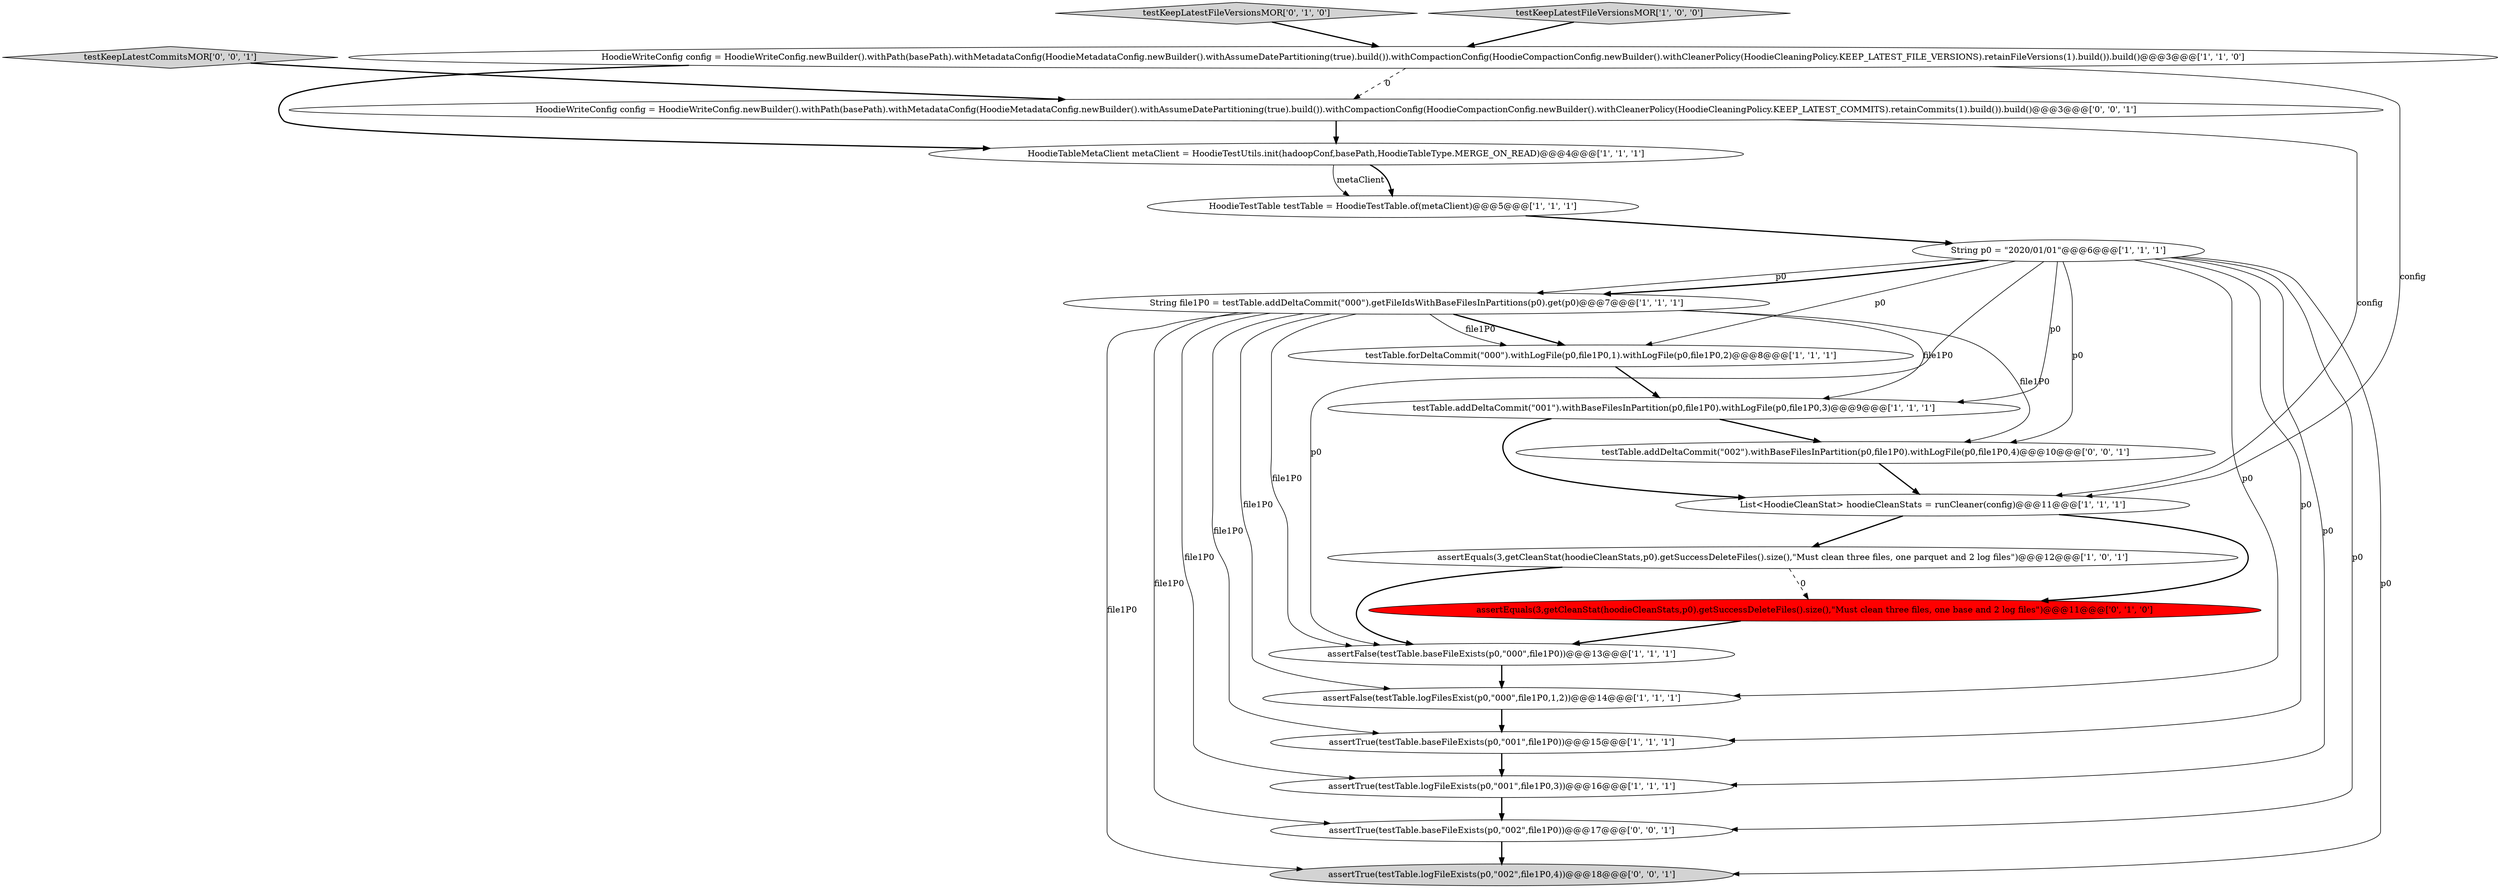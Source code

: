 digraph {
15 [style = filled, label = "testKeepLatestFileVersionsMOR['0', '1', '0']", fillcolor = lightgray, shape = diamond image = "AAA0AAABBB2BBB"];
12 [style = filled, label = "String p0 = \"2020/01/01\"@@@6@@@['1', '1', '1']", fillcolor = white, shape = ellipse image = "AAA0AAABBB1BBB"];
1 [style = filled, label = "assertFalse(testTable.baseFileExists(p0,\"000\",file1P0))@@@13@@@['1', '1', '1']", fillcolor = white, shape = ellipse image = "AAA0AAABBB1BBB"];
19 [style = filled, label = "assertTrue(testTable.logFileExists(p0,\"002\",file1P0,4))@@@18@@@['0', '0', '1']", fillcolor = lightgray, shape = ellipse image = "AAA0AAABBB3BBB"];
3 [style = filled, label = "testKeepLatestFileVersionsMOR['1', '0', '0']", fillcolor = lightgray, shape = diamond image = "AAA0AAABBB1BBB"];
6 [style = filled, label = "assertTrue(testTable.baseFileExists(p0,\"001\",file1P0))@@@15@@@['1', '1', '1']", fillcolor = white, shape = ellipse image = "AAA0AAABBB1BBB"];
10 [style = filled, label = "testTable.forDeltaCommit(\"000\").withLogFile(p0,file1P0,1).withLogFile(p0,file1P0,2)@@@8@@@['1', '1', '1']", fillcolor = white, shape = ellipse image = "AAA0AAABBB1BBB"];
8 [style = filled, label = "assertTrue(testTable.logFileExists(p0,\"001\",file1P0,3))@@@16@@@['1', '1', '1']", fillcolor = white, shape = ellipse image = "AAA0AAABBB1BBB"];
20 [style = filled, label = "HoodieWriteConfig config = HoodieWriteConfig.newBuilder().withPath(basePath).withMetadataConfig(HoodieMetadataConfig.newBuilder().withAssumeDatePartitioning(true).build()).withCompactionConfig(HoodieCompactionConfig.newBuilder().withCleanerPolicy(HoodieCleaningPolicy.KEEP_LATEST_COMMITS).retainCommits(1).build()).build()@@@3@@@['0', '0', '1']", fillcolor = white, shape = ellipse image = "AAA0AAABBB3BBB"];
17 [style = filled, label = "testTable.addDeltaCommit(\"002\").withBaseFilesInPartition(p0,file1P0).withLogFile(p0,file1P0,4)@@@10@@@['0', '0', '1']", fillcolor = white, shape = ellipse image = "AAA0AAABBB3BBB"];
9 [style = filled, label = "assertEquals(3,getCleanStat(hoodieCleanStats,p0).getSuccessDeleteFiles().size(),\"Must clean three files, one parquet and 2 log files\")@@@12@@@['1', '0', '1']", fillcolor = white, shape = ellipse image = "AAA0AAABBB1BBB"];
7 [style = filled, label = "HoodieWriteConfig config = HoodieWriteConfig.newBuilder().withPath(basePath).withMetadataConfig(HoodieMetadataConfig.newBuilder().withAssumeDatePartitioning(true).build()).withCompactionConfig(HoodieCompactionConfig.newBuilder().withCleanerPolicy(HoodieCleaningPolicy.KEEP_LATEST_FILE_VERSIONS).retainFileVersions(1).build()).build()@@@3@@@['1', '1', '0']", fillcolor = white, shape = ellipse image = "AAA0AAABBB1BBB"];
0 [style = filled, label = "List<HoodieCleanStat> hoodieCleanStats = runCleaner(config)@@@11@@@['1', '1', '1']", fillcolor = white, shape = ellipse image = "AAA0AAABBB1BBB"];
2 [style = filled, label = "HoodieTableMetaClient metaClient = HoodieTestUtils.init(hadoopConf,basePath,HoodieTableType.MERGE_ON_READ)@@@4@@@['1', '1', '1']", fillcolor = white, shape = ellipse image = "AAA0AAABBB1BBB"];
4 [style = filled, label = "String file1P0 = testTable.addDeltaCommit(\"000\").getFileIdsWithBaseFilesInPartitions(p0).get(p0)@@@7@@@['1', '1', '1']", fillcolor = white, shape = ellipse image = "AAA0AAABBB1BBB"];
16 [style = filled, label = "testKeepLatestCommitsMOR['0', '0', '1']", fillcolor = lightgray, shape = diamond image = "AAA0AAABBB3BBB"];
18 [style = filled, label = "assertTrue(testTable.baseFileExists(p0,\"002\",file1P0))@@@17@@@['0', '0', '1']", fillcolor = white, shape = ellipse image = "AAA0AAABBB3BBB"];
13 [style = filled, label = "assertFalse(testTable.logFilesExist(p0,\"000\",file1P0,1,2))@@@14@@@['1', '1', '1']", fillcolor = white, shape = ellipse image = "AAA0AAABBB1BBB"];
14 [style = filled, label = "assertEquals(3,getCleanStat(hoodieCleanStats,p0).getSuccessDeleteFiles().size(),\"Must clean three files, one base and 2 log files\")@@@11@@@['0', '1', '0']", fillcolor = red, shape = ellipse image = "AAA1AAABBB2BBB"];
5 [style = filled, label = "testTable.addDeltaCommit(\"001\").withBaseFilesInPartition(p0,file1P0).withLogFile(p0,file1P0,3)@@@9@@@['1', '1', '1']", fillcolor = white, shape = ellipse image = "AAA0AAABBB1BBB"];
11 [style = filled, label = "HoodieTestTable testTable = HoodieTestTable.of(metaClient)@@@5@@@['1', '1', '1']", fillcolor = white, shape = ellipse image = "AAA0AAABBB1BBB"];
4->10 [style = bold, label=""];
0->9 [style = bold, label=""];
15->7 [style = bold, label=""];
4->17 [style = solid, label="file1P0"];
8->18 [style = bold, label=""];
4->13 [style = solid, label="file1P0"];
4->8 [style = solid, label="file1P0"];
18->19 [style = bold, label=""];
12->4 [style = solid, label="p0"];
7->20 [style = dashed, label="0"];
12->10 [style = solid, label="p0"];
4->10 [style = solid, label="file1P0"];
11->12 [style = bold, label=""];
5->17 [style = bold, label=""];
4->6 [style = solid, label="file1P0"];
12->19 [style = solid, label="p0"];
1->13 [style = bold, label=""];
12->1 [style = solid, label="p0"];
12->13 [style = solid, label="p0"];
14->1 [style = bold, label=""];
12->6 [style = solid, label="p0"];
4->5 [style = solid, label="file1P0"];
20->2 [style = bold, label=""];
0->14 [style = bold, label=""];
17->0 [style = bold, label=""];
9->14 [style = dashed, label="0"];
10->5 [style = bold, label=""];
12->4 [style = bold, label=""];
5->0 [style = bold, label=""];
3->7 [style = bold, label=""];
2->11 [style = solid, label="metaClient"];
12->5 [style = solid, label="p0"];
7->2 [style = bold, label=""];
12->18 [style = solid, label="p0"];
6->8 [style = bold, label=""];
4->1 [style = solid, label="file1P0"];
12->8 [style = solid, label="p0"];
7->0 [style = solid, label="config"];
12->17 [style = solid, label="p0"];
13->6 [style = bold, label=""];
4->18 [style = solid, label="file1P0"];
9->1 [style = bold, label=""];
20->0 [style = solid, label="config"];
4->19 [style = solid, label="file1P0"];
16->20 [style = bold, label=""];
2->11 [style = bold, label=""];
}
